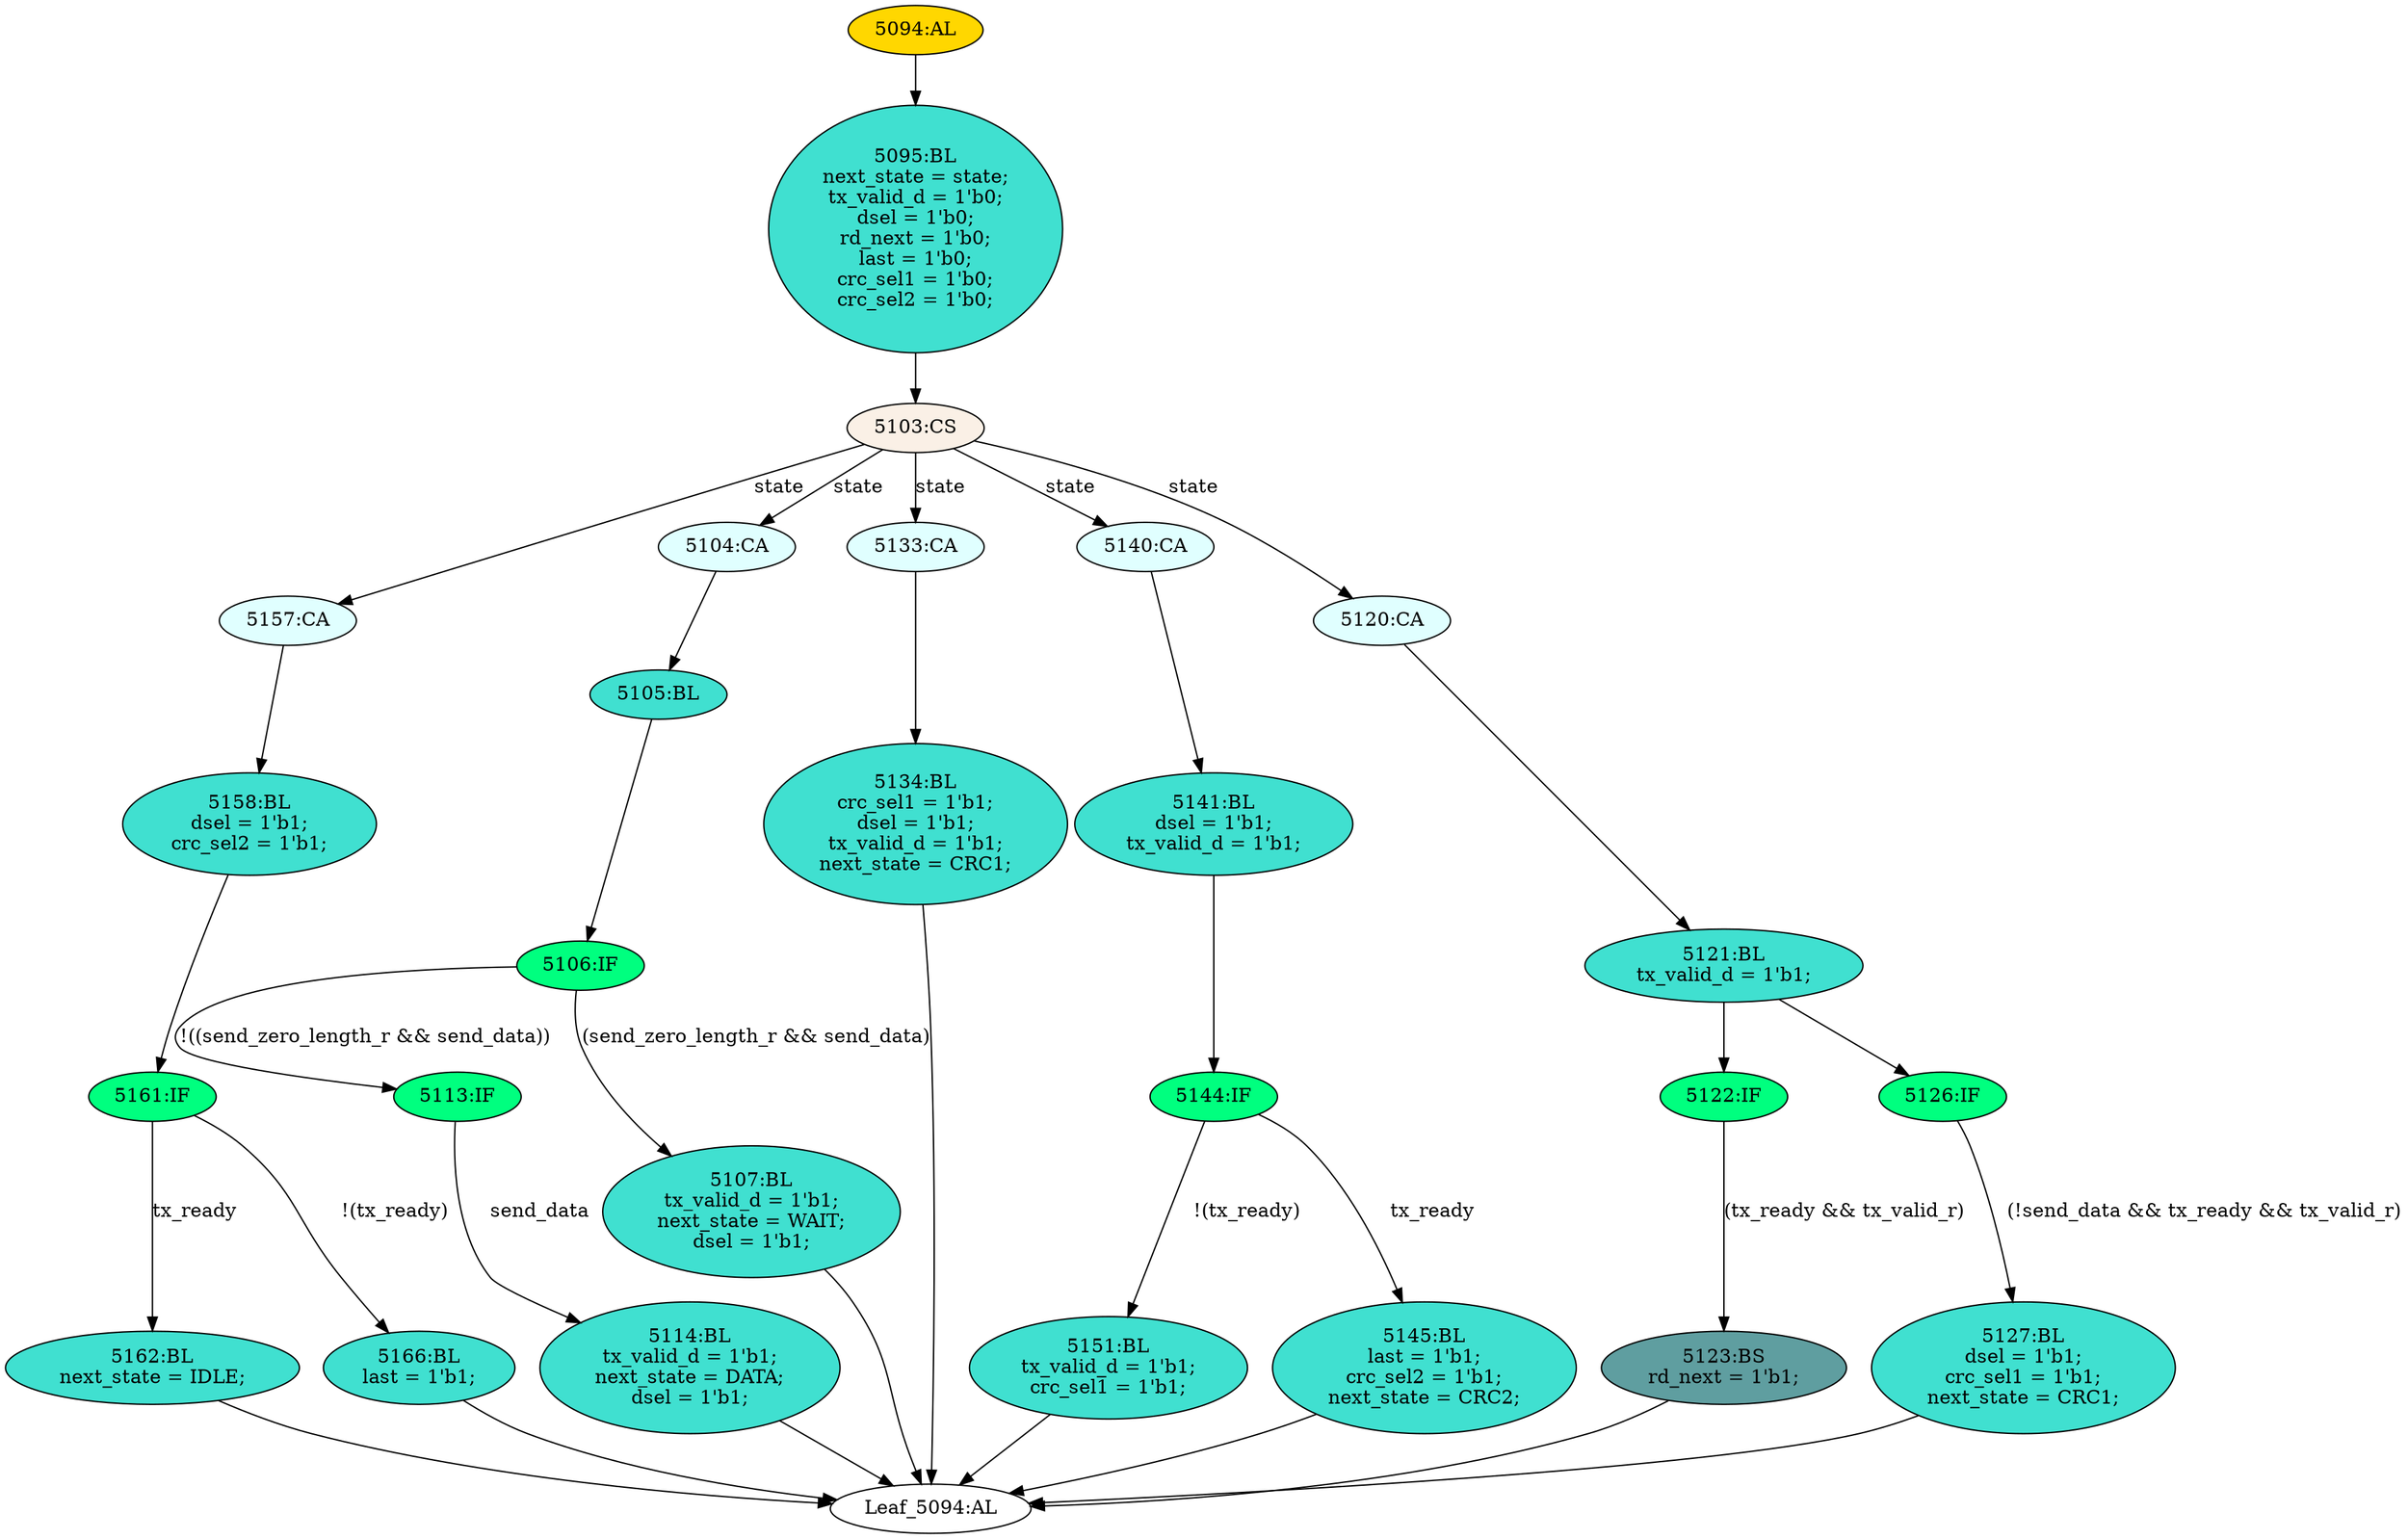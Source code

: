 strict digraph "" {
	node [label="\N"];
	"5151:BL"	 [ast="<pyverilog.vparser.ast.Block object at 0x7f13b5597350>",
		fillcolor=turquoise,
		label="5151:BL
tx_valid_d = 1'b1;
crc_sel1 = 1'b1;",
		statements="[<pyverilog.vparser.ast.BlockingSubstitution object at 0x7f13b55970d0>, <pyverilog.vparser.ast.BlockingSubstitution object at 0x7f13b5597210>]",
		style=filled,
		typ=Block];
	"Leaf_5094:AL"	 [def_var="['dsel', 'tx_valid_d', 'last', 'crc_sel1', 'crc_sel2', 'rd_next', 'next_state']",
		label="Leaf_5094:AL"];
	"5151:BL" -> "Leaf_5094:AL"	 [cond="[]",
		lineno=None];
	"5095:BL"	 [ast="<pyverilog.vparser.ast.Block object at 0x7f13b5597c50>",
		fillcolor=turquoise,
		label="5095:BL
next_state = state;
tx_valid_d = 1'b0;
dsel = 1'b0;
rd_next = 1'b0;
last = 1'b0;
crc_sel1 = 1'b0;
crc_sel2 = 1'b0;",
		statements="[<pyverilog.vparser.ast.BlockingSubstitution object at 0x7f13b5597390>, <pyverilog.vparser.ast.BlockingSubstitution object at 0x7f13b55974d0>, <\
pyverilog.vparser.ast.BlockingSubstitution object at 0x7f13b5597610>, <pyverilog.vparser.ast.BlockingSubstitution object at 0x7f13b5597750>, <\
pyverilog.vparser.ast.BlockingSubstitution object at 0x7f13b5597890>, <pyverilog.vparser.ast.BlockingSubstitution object at 0x7f13b55979d0>, <\
pyverilog.vparser.ast.BlockingSubstitution object at 0x7f13b5597b10>]",
		style=filled,
		typ=Block];
	"5103:CS"	 [ast="<pyverilog.vparser.ast.CaseStatement object at 0x7f13b5597c90>",
		fillcolor=linen,
		label="5103:CS",
		statements="[]",
		style=filled,
		typ=CaseStatement];
	"5095:BL" -> "5103:CS"	 [cond="[]",
		lineno=None];
	"5157:CA"	 [ast="<pyverilog.vparser.ast.Case object at 0x7f13b546ef90>",
		fillcolor=lightcyan,
		label="5157:CA",
		statements="[]",
		style=filled,
		typ=Case];
	"5158:BL"	 [ast="<pyverilog.vparser.ast.Block object at 0x7f13b547d050>",
		fillcolor=turquoise,
		label="5158:BL
dsel = 1'b1;
crc_sel2 = 1'b1;",
		statements="[<pyverilog.vparser.ast.BlockingSubstitution object at 0x7f13b547d090>, <pyverilog.vparser.ast.BlockingSubstitution object at 0x7f13b547d190>]",
		style=filled,
		typ=Block];
	"5157:CA" -> "5158:BL"	 [cond="[]",
		lineno=None];
	"5161:IF"	 [ast="<pyverilog.vparser.ast.IfStatement object at 0x7f13b547d310>",
		fillcolor=springgreen,
		label="5161:IF",
		statements="[]",
		style=filled,
		typ=IfStatement];
	"5162:BL"	 [ast="<pyverilog.vparser.ast.Block object at 0x7f13b547d4d0>",
		fillcolor=turquoise,
		label="5162:BL
next_state = IDLE;",
		statements="[<pyverilog.vparser.ast.BlockingSubstitution object at 0x7f13b547d510>]",
		style=filled,
		typ=Block];
	"5161:IF" -> "5162:BL"	 [cond="['tx_ready']",
		label=tx_ready,
		lineno=5161];
	"5166:BL"	 [ast="<pyverilog.vparser.ast.Block object at 0x7f13b547d390>",
		fillcolor=turquoise,
		label="5166:BL
last = 1'b1;",
		statements="[<pyverilog.vparser.ast.BlockingSubstitution object at 0x7f13b547d350>]",
		style=filled,
		typ=Block];
	"5161:IF" -> "5166:BL"	 [cond="['tx_ready']",
		label="!(tx_ready)",
		lineno=5161];
	"5103:CS" -> "5157:CA"	 [cond="['state']",
		label=state,
		lineno=5103];
	"5104:CA"	 [ast="<pyverilog.vparser.ast.Case object at 0x7f13b5597d10>",
		fillcolor=lightcyan,
		label="5104:CA",
		statements="[]",
		style=filled,
		typ=Case];
	"5103:CS" -> "5104:CA"	 [cond="['state']",
		label=state,
		lineno=5103];
	"5133:CA"	 [ast="<pyverilog.vparser.ast.Case object at 0x7f13b546e290>",
		fillcolor=lightcyan,
		label="5133:CA",
		statements="[]",
		style=filled,
		typ=Case];
	"5103:CS" -> "5133:CA"	 [cond="['state']",
		label=state,
		lineno=5103];
	"5140:CA"	 [ast="<pyverilog.vparser.ast.Case object at 0x7f13b546e7d0>",
		fillcolor=lightcyan,
		label="5140:CA",
		statements="[]",
		style=filled,
		typ=Case];
	"5103:CS" -> "5140:CA"	 [cond="['state']",
		label=state,
		lineno=5103];
	"5120:CA"	 [ast="<pyverilog.vparser.ast.Case object at 0x7f13b5479850>",
		fillcolor=lightcyan,
		label="5120:CA",
		statements="[]",
		style=filled,
		typ=Case];
	"5103:CS" -> "5120:CA"	 [cond="['state']",
		label=state,
		lineno=5103];
	"5105:BL"	 [ast="<pyverilog.vparser.ast.Block object at 0x7f13b5597d90>",
		fillcolor=turquoise,
		label="5105:BL",
		statements="[]",
		style=filled,
		typ=Block];
	"5104:CA" -> "5105:BL"	 [cond="[]",
		lineno=None];
	"5114:BL"	 [ast="<pyverilog.vparser.ast.Block object at 0x7f13b5597ed0>",
		fillcolor=turquoise,
		label="5114:BL
tx_valid_d = 1'b1;
next_state = DATA;
dsel = 1'b1;",
		statements="[<pyverilog.vparser.ast.BlockingSubstitution object at 0x7f13b5597f10>, <pyverilog.vparser.ast.BlockingSubstitution object at 0x7f13b5479090>, <\
pyverilog.vparser.ast.BlockingSubstitution object at 0x7f13b54791d0>]",
		style=filled,
		typ=Block];
	"5114:BL" -> "Leaf_5094:AL"	 [cond="[]",
		lineno=None];
	"5094:AL"	 [ast="<pyverilog.vparser.ast.Always object at 0x7f13b547d650>",
		clk_sens=False,
		fillcolor=gold,
		label="5094:AL",
		sens="['state', 'send_data', 'tx_ready', 'tx_valid_r', 'send_zero_length_r']",
		statements="[]",
		style=filled,
		typ=Always,
		use_var="['send_data', 'tx_ready', 'state', 'tx_valid_r', 'send_zero_length_r']"];
	"5094:AL" -> "5095:BL"	 [cond="[]",
		lineno=None];
	"5162:BL" -> "Leaf_5094:AL"	 [cond="[]",
		lineno=None];
	"5106:IF"	 [ast="<pyverilog.vparser.ast.IfStatement object at 0x7f13b5597dd0>",
		fillcolor=springgreen,
		label="5106:IF",
		statements="[]",
		style=filled,
		typ=IfStatement];
	"5113:IF"	 [ast="<pyverilog.vparser.ast.IfStatement object at 0x7f13b5597e50>",
		fillcolor=springgreen,
		label="5113:IF",
		statements="[]",
		style=filled,
		typ=IfStatement];
	"5106:IF" -> "5113:IF"	 [cond="['send_zero_length_r', 'send_data']",
		label="!((send_zero_length_r && send_data))",
		lineno=5106];
	"5107:BL"	 [ast="<pyverilog.vparser.ast.Block object at 0x7f13b5479350>",
		fillcolor=turquoise,
		label="5107:BL
tx_valid_d = 1'b1;
next_state = WAIT;
dsel = 1'b1;",
		statements="[<pyverilog.vparser.ast.BlockingSubstitution object at 0x7f13b5479390>, <pyverilog.vparser.ast.BlockingSubstitution object at 0x7f13b54794d0>, <\
pyverilog.vparser.ast.BlockingSubstitution object at 0x7f13b5479610>]",
		style=filled,
		typ=Block];
	"5106:IF" -> "5107:BL"	 [cond="['send_zero_length_r', 'send_data']",
		label="(send_zero_length_r && send_data)",
		lineno=5106];
	"5144:IF"	 [ast="<pyverilog.vparser.ast.IfStatement object at 0x7f13b546eb10>",
		fillcolor=springgreen,
		label="5144:IF",
		statements="[]",
		style=filled,
		typ=IfStatement];
	"5144:IF" -> "5151:BL"	 [cond="['tx_ready']",
		label="!(tx_ready)",
		lineno=5144];
	"5145:BL"	 [ast="<pyverilog.vparser.ast.Block object at 0x7f13b546eb50>",
		fillcolor=turquoise,
		label="5145:BL
last = 1'b1;
crc_sel2 = 1'b1;
next_state = CRC2;",
		statements="[<pyverilog.vparser.ast.BlockingSubstitution object at 0x7f13b546eb90>, <pyverilog.vparser.ast.BlockingSubstitution object at 0x7f13b546ecd0>, <\
pyverilog.vparser.ast.BlockingSubstitution object at 0x7f13b546ee10>]",
		style=filled,
		typ=Block];
	"5144:IF" -> "5145:BL"	 [cond="['tx_ready']",
		label=tx_ready,
		lineno=5144];
	"5127:BL"	 [ast="<pyverilog.vparser.ast.Block object at 0x7f13b5479cd0>",
		fillcolor=turquoise,
		label="5127:BL
dsel = 1'b1;
crc_sel1 = 1'b1;
next_state = CRC1;",
		statements="[<pyverilog.vparser.ast.BlockingSubstitution object at 0x7f13b5479d10>, <pyverilog.vparser.ast.BlockingSubstitution object at 0x7f13b5479e50>, <\
pyverilog.vparser.ast.BlockingSubstitution object at 0x7f13b5479f90>]",
		style=filled,
		typ=Block];
	"5127:BL" -> "Leaf_5094:AL"	 [cond="[]",
		lineno=None];
	"5134:BL"	 [ast="<pyverilog.vparser.ast.Block object at 0x7f13b55d4d90>",
		fillcolor=turquoise,
		label="5134:BL
crc_sel1 = 1'b1;
dsel = 1'b1;
tx_valid_d = 1'b1;
next_state = CRC1;",
		statements="[<pyverilog.vparser.ast.BlockingSubstitution object at 0x7f13b546e2d0>, <pyverilog.vparser.ast.BlockingSubstitution object at 0x7f13b546e410>, <\
pyverilog.vparser.ast.BlockingSubstitution object at 0x7f13b546e550>, <pyverilog.vparser.ast.BlockingSubstitution object at 0x7f13b546e690>]",
		style=filled,
		typ=Block];
	"5133:CA" -> "5134:BL"	 [cond="[]",
		lineno=None];
	"5105:BL" -> "5106:IF"	 [cond="[]",
		lineno=None];
	"5141:BL"	 [ast="<pyverilog.vparser.ast.Block object at 0x7f13b546e850>",
		fillcolor=turquoise,
		label="5141:BL
dsel = 1'b1;
tx_valid_d = 1'b1;",
		statements="[<pyverilog.vparser.ast.BlockingSubstitution object at 0x7f13b546e890>, <pyverilog.vparser.ast.BlockingSubstitution object at 0x7f13b546e9d0>]",
		style=filled,
		typ=Block];
	"5140:CA" -> "5141:BL"	 [cond="[]",
		lineno=None];
	"5121:BL"	 [ast="<pyverilog.vparser.ast.Block object at 0x7f13b54798d0>",
		fillcolor=turquoise,
		label="5121:BL
tx_valid_d = 1'b1;",
		statements="[<pyverilog.vparser.ast.BlockingSubstitution object at 0x7f13b5479b50>]",
		style=filled,
		typ=Block];
	"5122:IF"	 [ast="<pyverilog.vparser.ast.IfStatement object at 0x7f13b5479910>",
		fillcolor=springgreen,
		label="5122:IF",
		statements="[]",
		style=filled,
		typ=IfStatement];
	"5121:BL" -> "5122:IF"	 [cond="[]",
		lineno=None];
	"5126:IF"	 [ast="<pyverilog.vparser.ast.IfStatement object at 0x7f13b5479c90>",
		fillcolor=springgreen,
		label="5126:IF",
		statements="[]",
		style=filled,
		typ=IfStatement];
	"5121:BL" -> "5126:IF"	 [cond="[]",
		lineno=None];
	"5123:BS"	 [ast="<pyverilog.vparser.ast.BlockingSubstitution object at 0x7f13b5479950>",
		fillcolor=cadetblue,
		label="5123:BS
rd_next = 1'b1;",
		statements="[<pyverilog.vparser.ast.BlockingSubstitution object at 0x7f13b5479950>]",
		style=filled,
		typ=BlockingSubstitution];
	"5123:BS" -> "Leaf_5094:AL"	 [cond="[]",
		lineno=None];
	"5145:BL" -> "Leaf_5094:AL"	 [cond="[]",
		lineno=None];
	"5166:BL" -> "Leaf_5094:AL"	 [cond="[]",
		lineno=None];
	"5134:BL" -> "Leaf_5094:AL"	 [cond="[]",
		lineno=None];
	"5141:BL" -> "5144:IF"	 [cond="[]",
		lineno=None];
	"5122:IF" -> "5123:BS"	 [cond="['tx_ready', 'tx_valid_r']",
		label="(tx_ready && tx_valid_r)",
		lineno=5122];
	"5113:IF" -> "5114:BL"	 [cond="['send_data']",
		label=send_data,
		lineno=5113];
	"5107:BL" -> "Leaf_5094:AL"	 [cond="[]",
		lineno=None];
	"5120:CA" -> "5121:BL"	 [cond="[]",
		lineno=None];
	"5126:IF" -> "5127:BL"	 [cond="['send_data', 'tx_ready', 'tx_valid_r']",
		label="(!send_data && tx_ready && tx_valid_r)",
		lineno=5126];
	"5158:BL" -> "5161:IF"	 [cond="[]",
		lineno=None];
}
